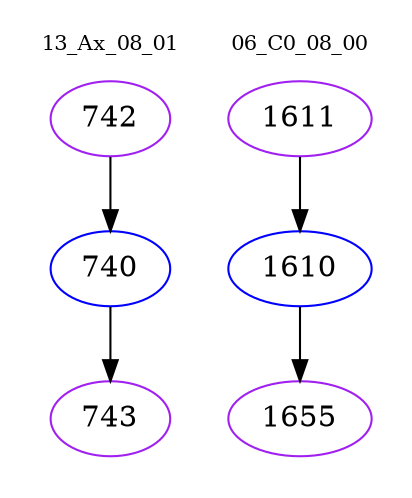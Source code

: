 digraph{
subgraph cluster_0 {
color = white
label = "13_Ax_08_01";
fontsize=10;
T0_742 [label="742", color="purple"]
T0_742 -> T0_740 [color="black"]
T0_740 [label="740", color="blue"]
T0_740 -> T0_743 [color="black"]
T0_743 [label="743", color="purple"]
}
subgraph cluster_1 {
color = white
label = "06_C0_08_00";
fontsize=10;
T1_1611 [label="1611", color="purple"]
T1_1611 -> T1_1610 [color="black"]
T1_1610 [label="1610", color="blue"]
T1_1610 -> T1_1655 [color="black"]
T1_1655 [label="1655", color="purple"]
}
}
